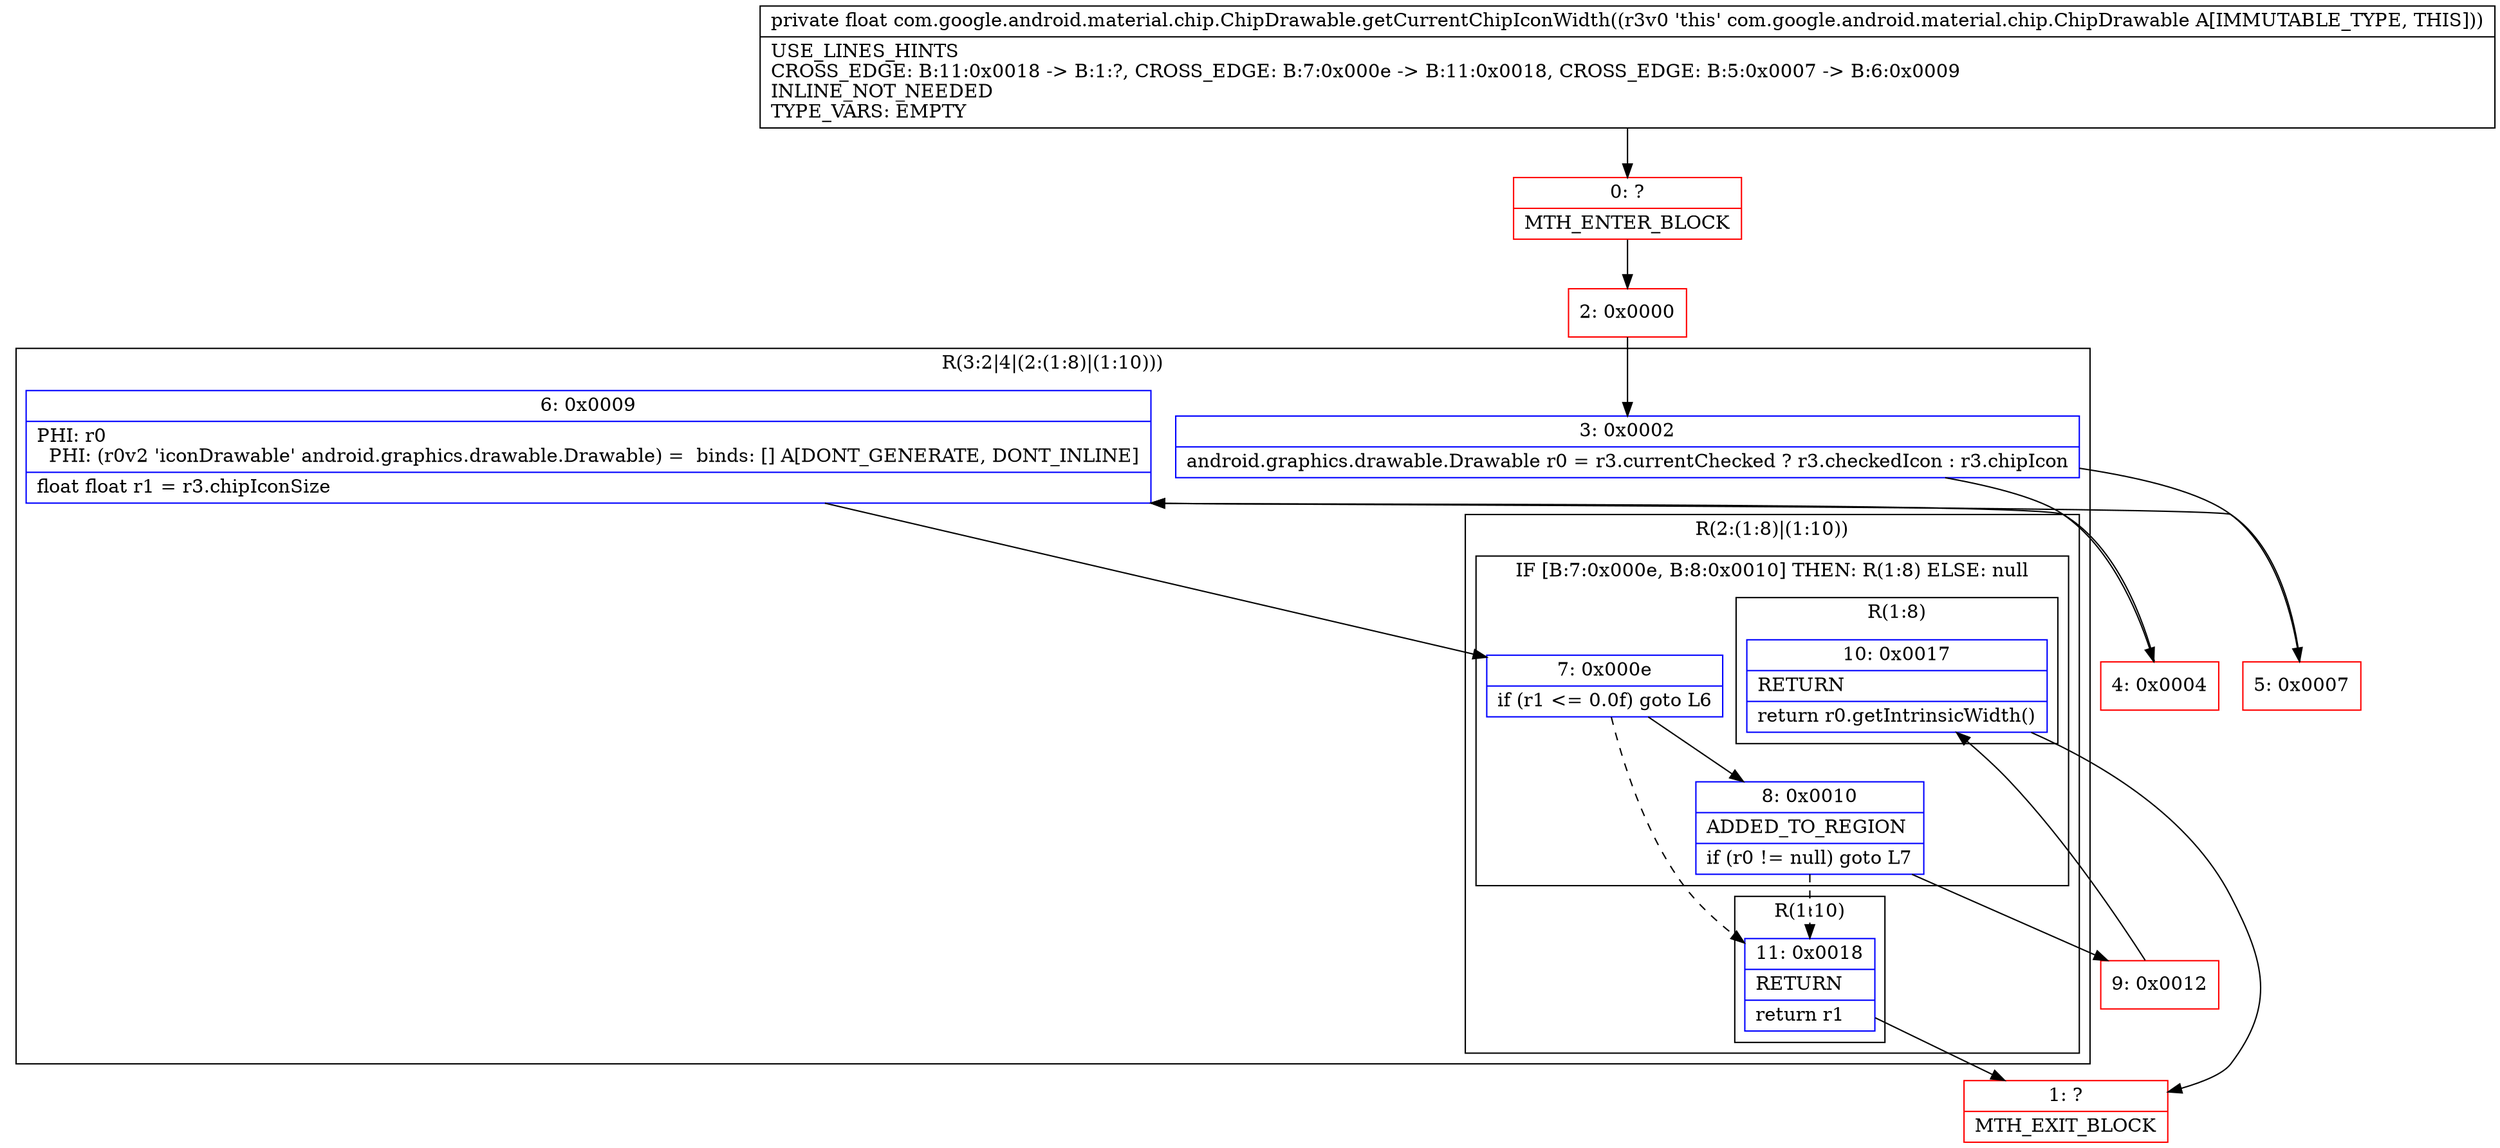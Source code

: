 digraph "CFG forcom.google.android.material.chip.ChipDrawable.getCurrentChipIconWidth()F" {
subgraph cluster_Region_2060552144 {
label = "R(3:2|4|(2:(1:8)|(1:10)))";
node [shape=record,color=blue];
Node_3 [shape=record,label="{3\:\ 0x0002|android.graphics.drawable.Drawable r0 = r3.currentChecked ? r3.checkedIcon : r3.chipIcon\l}"];
Node_6 [shape=record,label="{6\:\ 0x0009|PHI: r0 \l  PHI: (r0v2 'iconDrawable' android.graphics.drawable.Drawable) =  binds: [] A[DONT_GENERATE, DONT_INLINE]\l|float float r1 = r3.chipIconSize\l}"];
subgraph cluster_Region_1598902049 {
label = "R(2:(1:8)|(1:10))";
node [shape=record,color=blue];
subgraph cluster_IfRegion_436580097 {
label = "IF [B:7:0x000e, B:8:0x0010] THEN: R(1:8) ELSE: null";
node [shape=record,color=blue];
Node_7 [shape=record,label="{7\:\ 0x000e|if (r1 \<= 0.0f) goto L6\l}"];
Node_8 [shape=record,label="{8\:\ 0x0010|ADDED_TO_REGION\l|if (r0 != null) goto L7\l}"];
subgraph cluster_Region_1569860155 {
label = "R(1:8)";
node [shape=record,color=blue];
Node_10 [shape=record,label="{10\:\ 0x0017|RETURN\l|return r0.getIntrinsicWidth()\l}"];
}
}
subgraph cluster_Region_1059190517 {
label = "R(1:10)";
node [shape=record,color=blue];
Node_11 [shape=record,label="{11\:\ 0x0018|RETURN\l|return r1\l}"];
}
}
}
Node_0 [shape=record,color=red,label="{0\:\ ?|MTH_ENTER_BLOCK\l}"];
Node_2 [shape=record,color=red,label="{2\:\ 0x0000}"];
Node_4 [shape=record,color=red,label="{4\:\ 0x0004}"];
Node_9 [shape=record,color=red,label="{9\:\ 0x0012}"];
Node_1 [shape=record,color=red,label="{1\:\ ?|MTH_EXIT_BLOCK\l}"];
Node_5 [shape=record,color=red,label="{5\:\ 0x0007}"];
MethodNode[shape=record,label="{private float com.google.android.material.chip.ChipDrawable.getCurrentChipIconWidth((r3v0 'this' com.google.android.material.chip.ChipDrawable A[IMMUTABLE_TYPE, THIS]))  | USE_LINES_HINTS\lCROSS_EDGE: B:11:0x0018 \-\> B:1:?, CROSS_EDGE: B:7:0x000e \-\> B:11:0x0018, CROSS_EDGE: B:5:0x0007 \-\> B:6:0x0009\lINLINE_NOT_NEEDED\lTYPE_VARS: EMPTY\l}"];
MethodNode -> Node_0;Node_3 -> Node_4;
Node_3 -> Node_5;
Node_6 -> Node_7;
Node_7 -> Node_8;
Node_7 -> Node_11[style=dashed];
Node_8 -> Node_9;
Node_8 -> Node_11[style=dashed];
Node_10 -> Node_1;
Node_11 -> Node_1;
Node_0 -> Node_2;
Node_2 -> Node_3;
Node_4 -> Node_6;
Node_9 -> Node_10;
Node_5 -> Node_6;
}

